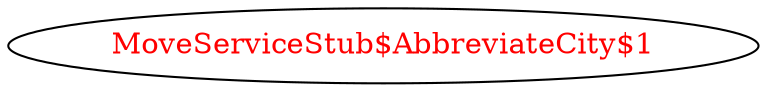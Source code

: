 digraph dependencyGraph {
 concentrate=true;
 ranksep="2.0";
 rankdir="LR"; 
 splines="ortho";
"MoveServiceStub$AbbreviateCity$1" [fontcolor="red"];
}